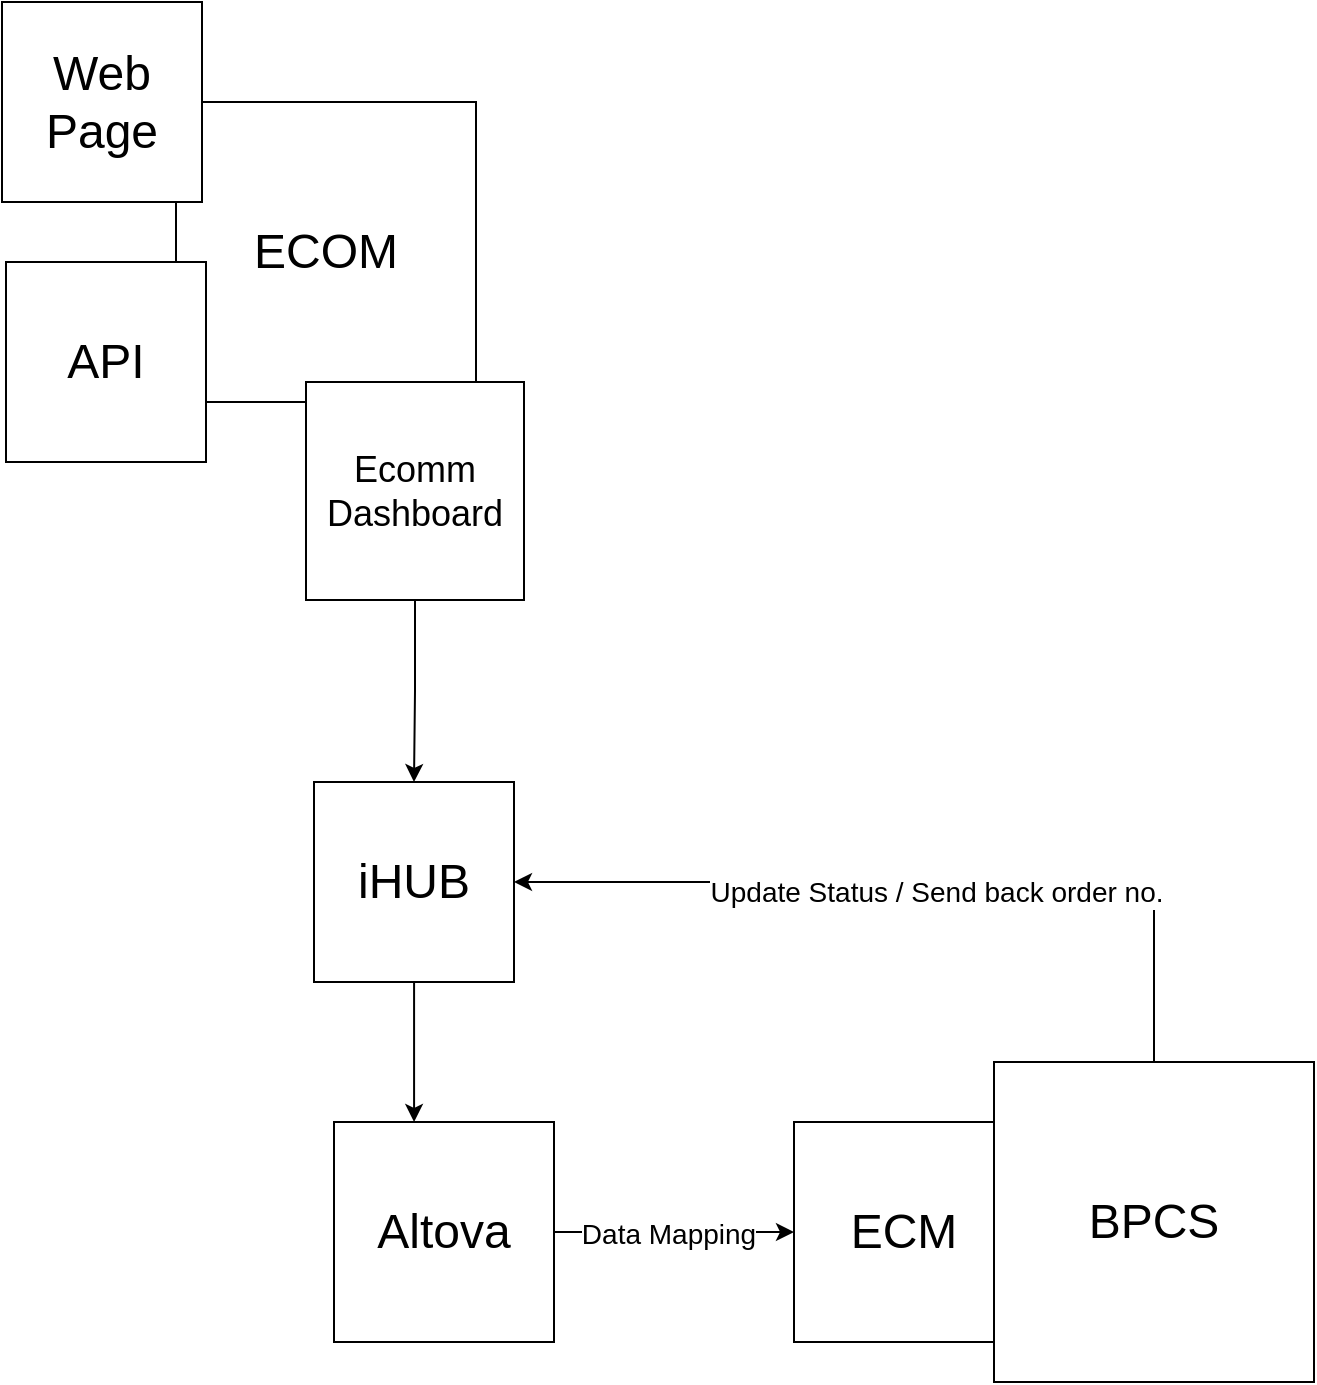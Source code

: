 <mxfile version="21.6.8" type="github">
  <diagram name="Page-1" id="egqB1EmU3A-OH_6Vp7uE">
    <mxGraphModel dx="1197" dy="890" grid="1" gridSize="10" guides="1" tooltips="1" connect="1" arrows="1" fold="1" page="1" pageScale="1" pageWidth="850" pageHeight="1100" math="0" shadow="0">
      <root>
        <mxCell id="0" />
        <mxCell id="1" parent="0" />
        <mxCell id="DKltOH15mHQ1P_oiKvYV-3" style="edgeStyle=orthogonalEdgeStyle;rounded=0;orthogonalLoop=1;jettySize=auto;html=1;entryX=0;entryY=0.5;entryDx=0;entryDy=0;" edge="1" parent="1" source="DKltOH15mHQ1P_oiKvYV-1" target="DKltOH15mHQ1P_oiKvYV-2">
          <mxGeometry relative="1" as="geometry" />
        </mxCell>
        <mxCell id="DKltOH15mHQ1P_oiKvYV-14" value="&lt;font style=&quot;font-size: 14px;&quot;&gt;Data Mapping&lt;/font&gt;" style="edgeLabel;html=1;align=center;verticalAlign=middle;resizable=0;points=[];" vertex="1" connectable="0" parent="DKltOH15mHQ1P_oiKvYV-3">
          <mxGeometry x="-0.05" y="-1" relative="1" as="geometry">
            <mxPoint as="offset" />
          </mxGeometry>
        </mxCell>
        <mxCell id="DKltOH15mHQ1P_oiKvYV-1" value="&lt;font style=&quot;font-size: 24px;&quot;&gt;Altova&lt;/font&gt;" style="whiteSpace=wrap;html=1;aspect=fixed;" vertex="1" parent="1">
          <mxGeometry x="300" y="600" width="110" height="110" as="geometry" />
        </mxCell>
        <mxCell id="DKltOH15mHQ1P_oiKvYV-2" value="&lt;font style=&quot;font-size: 24px;&quot;&gt;ECM&lt;/font&gt;" style="whiteSpace=wrap;html=1;aspect=fixed;" vertex="1" parent="1">
          <mxGeometry x="530" y="600" width="110" height="110" as="geometry" />
        </mxCell>
        <mxCell id="DKltOH15mHQ1P_oiKvYV-15" style="edgeStyle=orthogonalEdgeStyle;rounded=0;orthogonalLoop=1;jettySize=auto;html=1;entryX=1;entryY=0.5;entryDx=0;entryDy=0;exitX=0.5;exitY=0;exitDx=0;exitDy=0;" edge="1" parent="1" source="DKltOH15mHQ1P_oiKvYV-4" target="DKltOH15mHQ1P_oiKvYV-9">
          <mxGeometry relative="1" as="geometry" />
        </mxCell>
        <mxCell id="DKltOH15mHQ1P_oiKvYV-16" value="&lt;font style=&quot;font-size: 14px;&quot;&gt;Update Status / Send back order no.&lt;/font&gt;" style="edgeLabel;html=1;align=center;verticalAlign=middle;resizable=0;points=[];" vertex="1" connectable="0" parent="DKltOH15mHQ1P_oiKvYV-15">
          <mxGeometry x="-0.029" y="5" relative="1" as="geometry">
            <mxPoint as="offset" />
          </mxGeometry>
        </mxCell>
        <mxCell id="DKltOH15mHQ1P_oiKvYV-4" value="&lt;font style=&quot;font-size: 24px;&quot;&gt;BPCS&lt;/font&gt;" style="whiteSpace=wrap;html=1;aspect=fixed;" vertex="1" parent="1">
          <mxGeometry x="630" y="570" width="160" height="160" as="geometry" />
        </mxCell>
        <mxCell id="DKltOH15mHQ1P_oiKvYV-5" value="&lt;font style=&quot;font-size: 24px;&quot;&gt;ECOM&lt;/font&gt;" style="whiteSpace=wrap;html=1;aspect=fixed;" vertex="1" parent="1">
          <mxGeometry x="221" y="90" width="150" height="150" as="geometry" />
        </mxCell>
        <mxCell id="DKltOH15mHQ1P_oiKvYV-7" value="&lt;font style=&quot;font-size: 24px;&quot;&gt;API&lt;/font&gt;" style="whiteSpace=wrap;html=1;aspect=fixed;" vertex="1" parent="1">
          <mxGeometry x="136" y="170" width="100" height="100" as="geometry" />
        </mxCell>
        <mxCell id="DKltOH15mHQ1P_oiKvYV-8" value="&lt;font style=&quot;font-size: 24px;&quot;&gt;Web Page&lt;/font&gt;" style="whiteSpace=wrap;html=1;aspect=fixed;" vertex="1" parent="1">
          <mxGeometry x="134" y="40" width="100" height="100" as="geometry" />
        </mxCell>
        <mxCell id="DKltOH15mHQ1P_oiKvYV-11" style="edgeStyle=orthogonalEdgeStyle;rounded=0;orthogonalLoop=1;jettySize=auto;html=1;entryX=0.364;entryY=0;entryDx=0;entryDy=0;entryPerimeter=0;" edge="1" parent="1" source="DKltOH15mHQ1P_oiKvYV-9" target="DKltOH15mHQ1P_oiKvYV-1">
          <mxGeometry relative="1" as="geometry" />
        </mxCell>
        <mxCell id="DKltOH15mHQ1P_oiKvYV-9" value="&lt;font style=&quot;font-size: 24px;&quot;&gt;iHUB&lt;/font&gt;" style="whiteSpace=wrap;html=1;aspect=fixed;" vertex="1" parent="1">
          <mxGeometry x="290" y="430" width="100" height="100" as="geometry" />
        </mxCell>
        <mxCell id="DKltOH15mHQ1P_oiKvYV-13" style="edgeStyle=orthogonalEdgeStyle;rounded=0;orthogonalLoop=1;jettySize=auto;html=1;entryX=0.5;entryY=0;entryDx=0;entryDy=0;" edge="1" parent="1" source="DKltOH15mHQ1P_oiKvYV-12" target="DKltOH15mHQ1P_oiKvYV-9">
          <mxGeometry relative="1" as="geometry" />
        </mxCell>
        <mxCell id="DKltOH15mHQ1P_oiKvYV-12" value="&lt;font style=&quot;font-size: 18px;&quot;&gt;Ecomm Dashboard&lt;/font&gt;" style="whiteSpace=wrap;html=1;aspect=fixed;" vertex="1" parent="1">
          <mxGeometry x="286" y="230" width="109" height="109" as="geometry" />
        </mxCell>
      </root>
    </mxGraphModel>
  </diagram>
</mxfile>

